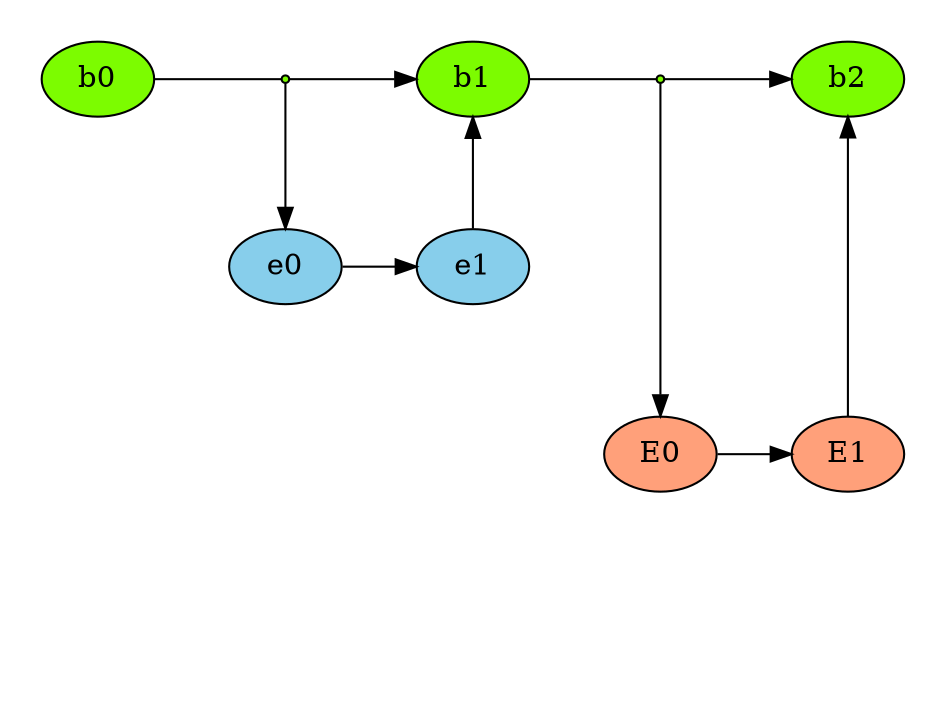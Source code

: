 digraph g {
  rankdir="LR";
  nodesep=.75;

  subgraph cluster_edit_2 {
      node[style=filled, fillcolor=lightsalmon]
      peripheries=0;
      Ei0[style=invis]
      Ei1[style=invis]
      Ei2[style=invis]
      Ei3[style=invis]
      Ei0 -> Ei1 -> Ei2 -> E0 [style=invis];
      
      E0 -> E1
  }
  
  subgraph cluster_edit_1 {
      node[style=filled, fillcolor=skyblue]
      peripheries=0;
      ei0[style=invis]
      ei0 -> e0 [style=invis];
      e0 -> e1
  }

  subgraph cluster_master_branch {
      node[style=filled, fillcolor=lawngreen];
      peripheries=0;
      b2[label="b1"];
      b4[label="b2"];
      b1, b3 [shape=point];
      b0 -> b1 [arrowhead=none];
      b1 -> b2;
      b2 -> b3 [arrowhead=none];
      b3 -> b4;
  }

  b1 -> e0 [constraint=false]
  e1 -> b2 [constraint=false]
  b3 -> E0 [constraint=false]
  E1 -> b4 [constraint=false]
}
